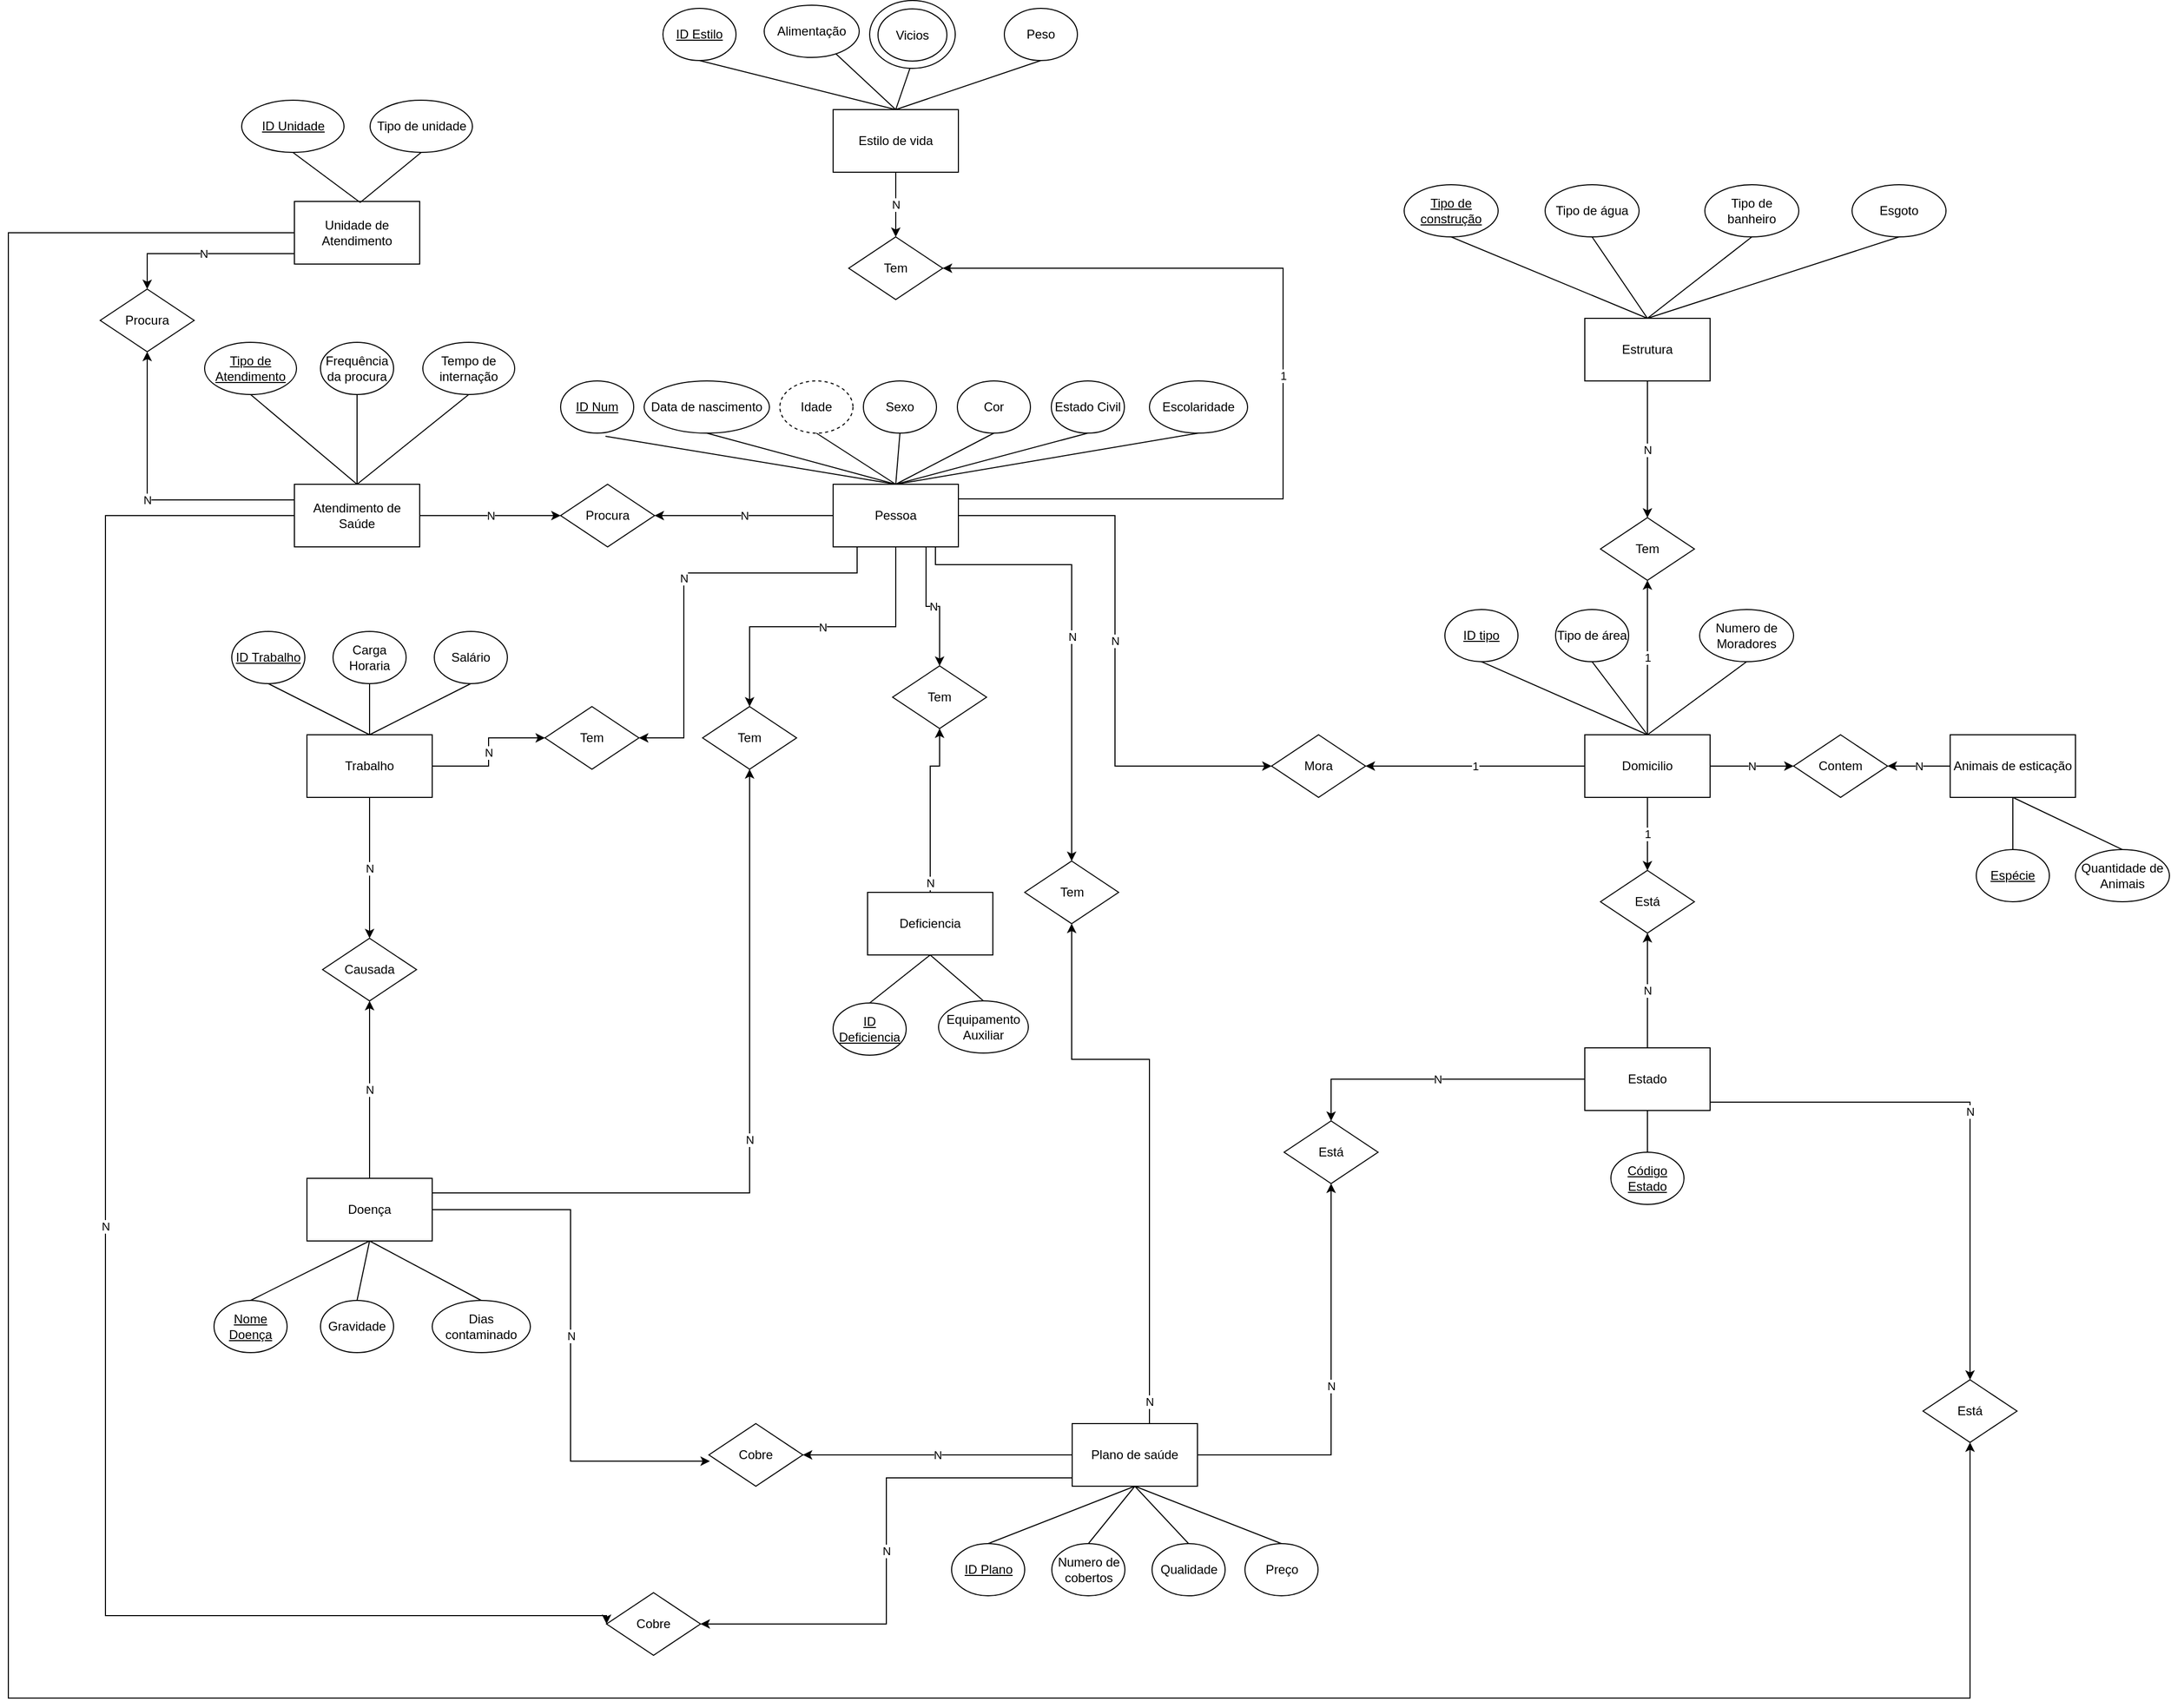 <mxfile version="15.2.9" type="github">
  <diagram id="z8tA9fzvjswGwNnZUVDG" name="Page-1">
    <mxGraphModel dx="1954" dy="1430" grid="0" gridSize="10" guides="1" tooltips="1" connect="1" arrows="1" fold="1" page="0" pageScale="1" pageWidth="850" pageHeight="1100" math="0" shadow="0">
      <root>
        <mxCell id="0" />
        <mxCell id="1" parent="0" />
        <mxCell id="PHDZe1s5qyJXQ7fVR7Sn-13" value="N" style="edgeStyle=orthogonalEdgeStyle;rounded=0;orthogonalLoop=1;jettySize=auto;html=1;entryX=0;entryY=0.5;entryDx=0;entryDy=0;" parent="1" source="PHDZe1s5qyJXQ7fVR7Sn-1" target="PHDZe1s5qyJXQ7fVR7Sn-12" edge="1">
          <mxGeometry relative="1" as="geometry" />
        </mxCell>
        <mxCell id="PHDZe1s5qyJXQ7fVR7Sn-34" value="N" style="edgeStyle=orthogonalEdgeStyle;rounded=0;orthogonalLoop=1;jettySize=auto;html=1;exitX=0.5;exitY=1;exitDx=0;exitDy=0;" parent="1" source="PHDZe1s5qyJXQ7fVR7Sn-1" target="PHDZe1s5qyJXQ7fVR7Sn-33" edge="1">
          <mxGeometry relative="1" as="geometry" />
        </mxCell>
        <mxCell id="jMFC31TbGM9YnoEHQVQy-81" value="N" style="edgeStyle=orthogonalEdgeStyle;rounded=0;orthogonalLoop=1;jettySize=auto;html=1;entryX=1;entryY=0.5;entryDx=0;entryDy=0;" parent="1" source="PHDZe1s5qyJXQ7fVR7Sn-1" target="jMFC31TbGM9YnoEHQVQy-80" edge="1">
          <mxGeometry relative="1" as="geometry" />
        </mxCell>
        <mxCell id="jMFC31TbGM9YnoEHQVQy-103" value="N" style="edgeStyle=orthogonalEdgeStyle;rounded=0;orthogonalLoop=1;jettySize=auto;html=1;entryX=1;entryY=0.5;entryDx=0;entryDy=0;" parent="1" source="PHDZe1s5qyJXQ7fVR7Sn-1" target="jMFC31TbGM9YnoEHQVQy-97" edge="1">
          <mxGeometry relative="1" as="geometry">
            <Array as="points">
              <mxPoint x="413" y="45" />
              <mxPoint x="247" y="45" />
              <mxPoint x="247" y="203" />
            </Array>
          </mxGeometry>
        </mxCell>
        <mxCell id="jMFC31TbGM9YnoEHQVQy-104" value="N" style="edgeStyle=orthogonalEdgeStyle;rounded=0;orthogonalLoop=1;jettySize=auto;html=1;entryX=0.5;entryY=0;entryDx=0;entryDy=0;" parent="1" source="PHDZe1s5qyJXQ7fVR7Sn-1" target="jMFC31TbGM9YnoEHQVQy-100" edge="1">
          <mxGeometry relative="1" as="geometry">
            <Array as="points">
              <mxPoint x="479" y="77" />
              <mxPoint x="492" y="77" />
            </Array>
          </mxGeometry>
        </mxCell>
        <mxCell id="jMFC31TbGM9YnoEHQVQy-106" value="N" style="edgeStyle=orthogonalEdgeStyle;rounded=0;orthogonalLoop=1;jettySize=auto;html=1;entryX=0.5;entryY=0;entryDx=0;entryDy=0;" parent="1" source="PHDZe1s5qyJXQ7fVR7Sn-1" target="jMFC31TbGM9YnoEHQVQy-105" edge="1">
          <mxGeometry relative="1" as="geometry">
            <mxPoint x="615" y="323" as="targetPoint" />
            <Array as="points">
              <mxPoint x="488" y="37" />
              <mxPoint x="619" y="37" />
            </Array>
          </mxGeometry>
        </mxCell>
        <mxCell id="jMFC31TbGM9YnoEHQVQy-107" value="1" style="edgeStyle=orthogonalEdgeStyle;rounded=0;orthogonalLoop=1;jettySize=auto;html=1;entryX=1;entryY=0.5;entryDx=0;entryDy=0;" parent="1" source="PHDZe1s5qyJXQ7fVR7Sn-1" target="jMFC31TbGM9YnoEHQVQy-96" edge="1">
          <mxGeometry relative="1" as="geometry">
            <Array as="points">
              <mxPoint x="821" y="-26" />
              <mxPoint x="821" y="-247" />
            </Array>
          </mxGeometry>
        </mxCell>
        <mxCell id="PHDZe1s5qyJXQ7fVR7Sn-1" value="Pessoa" style="rounded=0;whiteSpace=wrap;html=1;" parent="1" vertex="1">
          <mxGeometry x="390" y="-40" width="120" height="60" as="geometry" />
        </mxCell>
        <mxCell id="PHDZe1s5qyJXQ7fVR7Sn-2" value="&lt;u&gt;ID Num&lt;/u&gt;" style="ellipse;whiteSpace=wrap;html=1;" parent="1" vertex="1">
          <mxGeometry x="129" y="-139" width="70" height="50" as="geometry" />
        </mxCell>
        <mxCell id="PHDZe1s5qyJXQ7fVR7Sn-4" value="Data de nascimento" style="ellipse;whiteSpace=wrap;html=1;" parent="1" vertex="1">
          <mxGeometry x="209" y="-139" width="120" height="50" as="geometry" />
        </mxCell>
        <mxCell id="PHDZe1s5qyJXQ7fVR7Sn-5" value="Idade" style="ellipse;whiteSpace=wrap;html=1;dashed=1;" parent="1" vertex="1">
          <mxGeometry x="339" y="-139" width="70" height="50" as="geometry" />
        </mxCell>
        <mxCell id="PHDZe1s5qyJXQ7fVR7Sn-6" value="Sexo" style="ellipse;whiteSpace=wrap;html=1;" parent="1" vertex="1">
          <mxGeometry x="419" y="-139" width="70" height="50" as="geometry" />
        </mxCell>
        <mxCell id="PHDZe1s5qyJXQ7fVR7Sn-7" value="" style="endArrow=none;html=1;exitX=0.614;exitY=1.06;exitDx=0;exitDy=0;exitPerimeter=0;entryX=0.5;entryY=0;entryDx=0;entryDy=0;" parent="1" source="PHDZe1s5qyJXQ7fVR7Sn-2" target="PHDZe1s5qyJXQ7fVR7Sn-1" edge="1">
          <mxGeometry width="50" height="50" relative="1" as="geometry">
            <mxPoint x="420" y="250" as="sourcePoint" />
            <mxPoint x="470" y="200" as="targetPoint" />
          </mxGeometry>
        </mxCell>
        <mxCell id="PHDZe1s5qyJXQ7fVR7Sn-8" value="" style="endArrow=none;html=1;entryX=0.5;entryY=0;entryDx=0;entryDy=0;exitX=0.5;exitY=1;exitDx=0;exitDy=0;" parent="1" source="PHDZe1s5qyJXQ7fVR7Sn-4" target="PHDZe1s5qyJXQ7fVR7Sn-1" edge="1">
          <mxGeometry width="50" height="50" relative="1" as="geometry">
            <mxPoint x="420" y="250" as="sourcePoint" />
            <mxPoint x="470" y="200" as="targetPoint" />
          </mxGeometry>
        </mxCell>
        <mxCell id="PHDZe1s5qyJXQ7fVR7Sn-9" value="" style="endArrow=none;html=1;entryX=0.5;entryY=0;entryDx=0;entryDy=0;exitX=0.5;exitY=1;exitDx=0;exitDy=0;" parent="1" source="PHDZe1s5qyJXQ7fVR7Sn-5" target="PHDZe1s5qyJXQ7fVR7Sn-1" edge="1">
          <mxGeometry width="50" height="50" relative="1" as="geometry">
            <mxPoint x="420" y="250" as="sourcePoint" />
            <mxPoint x="470" y="200" as="targetPoint" />
          </mxGeometry>
        </mxCell>
        <mxCell id="PHDZe1s5qyJXQ7fVR7Sn-10" value="" style="endArrow=none;html=1;entryX=0.5;entryY=0;entryDx=0;entryDy=0;exitX=0.5;exitY=1;exitDx=0;exitDy=0;" parent="1" source="PHDZe1s5qyJXQ7fVR7Sn-6" target="PHDZe1s5qyJXQ7fVR7Sn-1" edge="1">
          <mxGeometry width="50" height="50" relative="1" as="geometry">
            <mxPoint x="160" y="250" as="sourcePoint" />
            <mxPoint x="210" y="200" as="targetPoint" />
          </mxGeometry>
        </mxCell>
        <mxCell id="PHDZe1s5qyJXQ7fVR7Sn-14" value="1" style="edgeStyle=orthogonalEdgeStyle;rounded=0;orthogonalLoop=1;jettySize=auto;html=1;exitX=0;exitY=0.5;exitDx=0;exitDy=0;" parent="1" source="PHDZe1s5qyJXQ7fVR7Sn-11" target="PHDZe1s5qyJXQ7fVR7Sn-12" edge="1">
          <mxGeometry relative="1" as="geometry" />
        </mxCell>
        <mxCell id="PHDZe1s5qyJXQ7fVR7Sn-29" value="1" style="edgeStyle=orthogonalEdgeStyle;rounded=0;orthogonalLoop=1;jettySize=auto;html=1;entryX=0.5;entryY=0;entryDx=0;entryDy=0;" parent="1" source="PHDZe1s5qyJXQ7fVR7Sn-11" target="PHDZe1s5qyJXQ7fVR7Sn-28" edge="1">
          <mxGeometry relative="1" as="geometry" />
        </mxCell>
        <mxCell id="jMFC31TbGM9YnoEHQVQy-16" value="N" style="edgeStyle=orthogonalEdgeStyle;rounded=0;orthogonalLoop=1;jettySize=auto;html=1;entryX=0;entryY=0.5;entryDx=0;entryDy=0;" parent="1" source="PHDZe1s5qyJXQ7fVR7Sn-11" target="jMFC31TbGM9YnoEHQVQy-15" edge="1">
          <mxGeometry relative="1" as="geometry" />
        </mxCell>
        <mxCell id="jMFC31TbGM9YnoEHQVQy-31" value="1" style="edgeStyle=orthogonalEdgeStyle;rounded=0;orthogonalLoop=1;jettySize=auto;html=1;entryX=0.5;entryY=1;entryDx=0;entryDy=0;" parent="1" source="PHDZe1s5qyJXQ7fVR7Sn-11" target="jMFC31TbGM9YnoEHQVQy-30" edge="1">
          <mxGeometry relative="1" as="geometry" />
        </mxCell>
        <mxCell id="PHDZe1s5qyJXQ7fVR7Sn-11" value="Domicilio" style="rounded=0;whiteSpace=wrap;html=1;" parent="1" vertex="1">
          <mxGeometry x="1110" y="200" width="120" height="60" as="geometry" />
        </mxCell>
        <mxCell id="PHDZe1s5qyJXQ7fVR7Sn-12" value="Mora" style="rhombus;whiteSpace=wrap;html=1;" parent="1" vertex="1">
          <mxGeometry x="810" y="200" width="90" height="60" as="geometry" />
        </mxCell>
        <mxCell id="PHDZe1s5qyJXQ7fVR7Sn-15" value="&lt;u&gt;ID tipo&lt;/u&gt;" style="ellipse;whiteSpace=wrap;html=1;" parent="1" vertex="1">
          <mxGeometry x="976" y="80" width="70" height="50" as="geometry" />
        </mxCell>
        <mxCell id="PHDZe1s5qyJXQ7fVR7Sn-18" value="" style="endArrow=none;html=1;entryX=0.5;entryY=0;entryDx=0;entryDy=0;exitX=0.5;exitY=1;exitDx=0;exitDy=0;" parent="1" source="PHDZe1s5qyJXQ7fVR7Sn-15" target="PHDZe1s5qyJXQ7fVR7Sn-11" edge="1">
          <mxGeometry width="50" height="50" relative="1" as="geometry">
            <mxPoint x="660" y="360" as="sourcePoint" />
            <mxPoint x="710" y="310" as="targetPoint" />
          </mxGeometry>
        </mxCell>
        <mxCell id="PHDZe1s5qyJXQ7fVR7Sn-19" value="Tipo de área" style="ellipse;whiteSpace=wrap;html=1;" parent="1" vertex="1">
          <mxGeometry x="1082" y="80" width="70" height="50" as="geometry" />
        </mxCell>
        <mxCell id="PHDZe1s5qyJXQ7fVR7Sn-20" value="Numero de Moradores" style="ellipse;whiteSpace=wrap;html=1;" parent="1" vertex="1">
          <mxGeometry x="1220" y="80" width="90" height="50" as="geometry" />
        </mxCell>
        <mxCell id="PHDZe1s5qyJXQ7fVR7Sn-30" value="N" style="edgeStyle=orthogonalEdgeStyle;rounded=0;orthogonalLoop=1;jettySize=auto;html=1;entryX=0.5;entryY=1;entryDx=0;entryDy=0;" parent="1" source="PHDZe1s5qyJXQ7fVR7Sn-22" target="PHDZe1s5qyJXQ7fVR7Sn-28" edge="1">
          <mxGeometry relative="1" as="geometry" />
        </mxCell>
        <mxCell id="jMFC31TbGM9YnoEHQVQy-120" value="N" style="edgeStyle=orthogonalEdgeStyle;rounded=0;orthogonalLoop=1;jettySize=auto;html=1;entryX=0.5;entryY=0;entryDx=0;entryDy=0;" parent="1" source="PHDZe1s5qyJXQ7fVR7Sn-22" target="jMFC31TbGM9YnoEHQVQy-119" edge="1">
          <mxGeometry relative="1" as="geometry">
            <Array as="points">
              <mxPoint x="1479" y="552" />
            </Array>
          </mxGeometry>
        </mxCell>
        <mxCell id="jMFC31TbGM9YnoEHQVQy-123" value="N" style="edgeStyle=orthogonalEdgeStyle;rounded=0;orthogonalLoop=1;jettySize=auto;html=1;" parent="1" source="PHDZe1s5qyJXQ7fVR7Sn-22" target="jMFC31TbGM9YnoEHQVQy-122" edge="1">
          <mxGeometry relative="1" as="geometry" />
        </mxCell>
        <mxCell id="PHDZe1s5qyJXQ7fVR7Sn-22" value="Estado" style="rounded=0;whiteSpace=wrap;html=1;" parent="1" vertex="1">
          <mxGeometry x="1110" y="500" width="120" height="60" as="geometry" />
        </mxCell>
        <mxCell id="PHDZe1s5qyJXQ7fVR7Sn-25" value="&lt;u&gt;Código Estado&lt;/u&gt;" style="ellipse;whiteSpace=wrap;html=1;" parent="1" vertex="1">
          <mxGeometry x="1135" y="600" width="70" height="50" as="geometry" />
        </mxCell>
        <mxCell id="PHDZe1s5qyJXQ7fVR7Sn-26" value="" style="endArrow=none;html=1;entryX=0.5;entryY=0;entryDx=0;entryDy=0;exitX=0.5;exitY=1;exitDx=0;exitDy=0;" parent="1" source="PHDZe1s5qyJXQ7fVR7Sn-19" target="PHDZe1s5qyJXQ7fVR7Sn-11" edge="1">
          <mxGeometry width="50" height="50" relative="1" as="geometry">
            <mxPoint x="660" y="360" as="sourcePoint" />
            <mxPoint x="710" y="310" as="targetPoint" />
          </mxGeometry>
        </mxCell>
        <mxCell id="PHDZe1s5qyJXQ7fVR7Sn-27" value="" style="endArrow=none;html=1;entryX=0.5;entryY=0;entryDx=0;entryDy=0;exitX=0.5;exitY=1;exitDx=0;exitDy=0;" parent="1" source="PHDZe1s5qyJXQ7fVR7Sn-20" target="PHDZe1s5qyJXQ7fVR7Sn-11" edge="1">
          <mxGeometry width="50" height="50" relative="1" as="geometry">
            <mxPoint x="660" y="360" as="sourcePoint" />
            <mxPoint x="710" y="310" as="targetPoint" />
          </mxGeometry>
        </mxCell>
        <mxCell id="PHDZe1s5qyJXQ7fVR7Sn-28" value="Está" style="rhombus;whiteSpace=wrap;html=1;" parent="1" vertex="1">
          <mxGeometry x="1125" y="330" width="90" height="60" as="geometry" />
        </mxCell>
        <mxCell id="PHDZe1s5qyJXQ7fVR7Sn-31" value="" style="endArrow=none;html=1;entryX=0.5;entryY=1;entryDx=0;entryDy=0;entryPerimeter=0;exitX=0.5;exitY=0;exitDx=0;exitDy=0;" parent="1" source="PHDZe1s5qyJXQ7fVR7Sn-25" target="PHDZe1s5qyJXQ7fVR7Sn-22" edge="1">
          <mxGeometry width="50" height="50" relative="1" as="geometry">
            <mxPoint x="660" y="340" as="sourcePoint" />
            <mxPoint x="710" y="290" as="targetPoint" />
          </mxGeometry>
        </mxCell>
        <mxCell id="PHDZe1s5qyJXQ7fVR7Sn-35" value="N" style="edgeStyle=orthogonalEdgeStyle;rounded=0;orthogonalLoop=1;jettySize=auto;html=1;" parent="1" source="PHDZe1s5qyJXQ7fVR7Sn-32" target="PHDZe1s5qyJXQ7fVR7Sn-33" edge="1">
          <mxGeometry relative="1" as="geometry">
            <Array as="points">
              <mxPoint x="310" y="639" />
            </Array>
          </mxGeometry>
        </mxCell>
        <mxCell id="jMFC31TbGM9YnoEHQVQy-44" value="N" style="edgeStyle=orthogonalEdgeStyle;rounded=0;orthogonalLoop=1;jettySize=auto;html=1;entryX=0.5;entryY=1;entryDx=0;entryDy=0;" parent="1" source="PHDZe1s5qyJXQ7fVR7Sn-32" target="jMFC31TbGM9YnoEHQVQy-43" edge="1">
          <mxGeometry relative="1" as="geometry">
            <mxPoint x="-54" y="504" as="targetPoint" />
          </mxGeometry>
        </mxCell>
        <mxCell id="jMFC31TbGM9YnoEHQVQy-124" value="N" style="edgeStyle=orthogonalEdgeStyle;rounded=0;orthogonalLoop=1;jettySize=auto;html=1;entryX=0.011;entryY=0.6;entryDx=0;entryDy=0;entryPerimeter=0;" parent="1" source="PHDZe1s5qyJXQ7fVR7Sn-32" target="jMFC31TbGM9YnoEHQVQy-62" edge="1">
          <mxGeometry relative="1" as="geometry" />
        </mxCell>
        <mxCell id="PHDZe1s5qyJXQ7fVR7Sn-32" value="Doença" style="rounded=0;whiteSpace=wrap;html=1;" parent="1" vertex="1">
          <mxGeometry x="-114" y="625" width="120" height="60" as="geometry" />
        </mxCell>
        <mxCell id="PHDZe1s5qyJXQ7fVR7Sn-33" value="Tem" style="rhombus;whiteSpace=wrap;html=1;" parent="1" vertex="1">
          <mxGeometry x="265" y="173" width="90" height="60" as="geometry" />
        </mxCell>
        <mxCell id="PHDZe1s5qyJXQ7fVR7Sn-36" value="&lt;u&gt;Nome Doença&lt;/u&gt;" style="ellipse;whiteSpace=wrap;html=1;" parent="1" vertex="1">
          <mxGeometry x="-203" y="742" width="70" height="50" as="geometry" />
        </mxCell>
        <mxCell id="PHDZe1s5qyJXQ7fVR7Sn-37" value="" style="endArrow=none;html=1;entryX=0.5;entryY=1;entryDx=0;entryDy=0;exitX=0.5;exitY=0;exitDx=0;exitDy=0;" parent="1" source="PHDZe1s5qyJXQ7fVR7Sn-36" target="PHDZe1s5qyJXQ7fVR7Sn-32" edge="1">
          <mxGeometry width="50" height="50" relative="1" as="geometry">
            <mxPoint x="520" y="590" as="sourcePoint" />
            <mxPoint x="570" y="540" as="targetPoint" />
          </mxGeometry>
        </mxCell>
        <mxCell id="PHDZe1s5qyJXQ7fVR7Sn-38" value="Gravidade" style="ellipse;whiteSpace=wrap;html=1;" parent="1" vertex="1">
          <mxGeometry x="-101" y="742" width="70" height="50" as="geometry" />
        </mxCell>
        <mxCell id="PHDZe1s5qyJXQ7fVR7Sn-39" value="" style="endArrow=none;html=1;entryX=0.5;entryY=1;entryDx=0;entryDy=0;exitX=0.5;exitY=0;exitDx=0;exitDy=0;" parent="1" source="PHDZe1s5qyJXQ7fVR7Sn-38" target="PHDZe1s5qyJXQ7fVR7Sn-32" edge="1">
          <mxGeometry width="50" height="50" relative="1" as="geometry">
            <mxPoint x="520" y="590" as="sourcePoint" />
            <mxPoint x="570" y="540" as="targetPoint" />
          </mxGeometry>
        </mxCell>
        <mxCell id="jMFC31TbGM9YnoEHQVQy-2" value="Tipo de água" style="ellipse;whiteSpace=wrap;html=1;" parent="1" vertex="1">
          <mxGeometry x="1072" y="-327" width="90" height="50" as="geometry" />
        </mxCell>
        <mxCell id="jMFC31TbGM9YnoEHQVQy-3" value="&lt;u&gt;Tipo de construção&lt;/u&gt;" style="ellipse;whiteSpace=wrap;html=1;" parent="1" vertex="1">
          <mxGeometry x="937" y="-327" width="90" height="50" as="geometry" />
        </mxCell>
        <mxCell id="jMFC31TbGM9YnoEHQVQy-4" value="" style="endArrow=none;html=1;entryX=0.5;entryY=0;entryDx=0;entryDy=0;exitX=0.5;exitY=1;exitDx=0;exitDy=0;" parent="1" source="jMFC31TbGM9YnoEHQVQy-2" target="jMFC31TbGM9YnoEHQVQy-28" edge="1">
          <mxGeometry width="50" height="50" relative="1" as="geometry">
            <mxPoint x="660" y="360" as="sourcePoint" />
            <mxPoint x="710" y="310" as="targetPoint" />
          </mxGeometry>
        </mxCell>
        <mxCell id="jMFC31TbGM9YnoEHQVQy-5" value="" style="endArrow=none;html=1;entryX=0.5;entryY=0;entryDx=0;entryDy=0;exitX=0.5;exitY=1;exitDx=0;exitDy=0;" parent="1" source="jMFC31TbGM9YnoEHQVQy-3" target="jMFC31TbGM9YnoEHQVQy-28" edge="1">
          <mxGeometry width="50" height="50" relative="1" as="geometry">
            <mxPoint x="660" y="360" as="sourcePoint" />
            <mxPoint x="710" y="310" as="targetPoint" />
          </mxGeometry>
        </mxCell>
        <mxCell id="jMFC31TbGM9YnoEHQVQy-6" value="Tipo de banheiro" style="ellipse;whiteSpace=wrap;html=1;" parent="1" vertex="1">
          <mxGeometry x="1225" y="-327" width="90" height="50" as="geometry" />
        </mxCell>
        <mxCell id="jMFC31TbGM9YnoEHQVQy-7" value="Esgoto" style="ellipse;whiteSpace=wrap;html=1;" parent="1" vertex="1">
          <mxGeometry x="1366" y="-327" width="90" height="50" as="geometry" />
        </mxCell>
        <mxCell id="jMFC31TbGM9YnoEHQVQy-8" value="" style="endArrow=none;html=1;entryX=0.5;entryY=0;entryDx=0;entryDy=0;exitX=0.5;exitY=1;exitDx=0;exitDy=0;" parent="1" source="jMFC31TbGM9YnoEHQVQy-6" target="jMFC31TbGM9YnoEHQVQy-28" edge="1">
          <mxGeometry width="50" height="50" relative="1" as="geometry">
            <mxPoint x="660" y="360" as="sourcePoint" />
            <mxPoint x="710" y="310" as="targetPoint" />
          </mxGeometry>
        </mxCell>
        <mxCell id="jMFC31TbGM9YnoEHQVQy-9" value="" style="endArrow=none;html=1;entryX=0.5;entryY=0;entryDx=0;entryDy=0;exitX=0.5;exitY=1;exitDx=0;exitDy=0;" parent="1" source="jMFC31TbGM9YnoEHQVQy-7" target="jMFC31TbGM9YnoEHQVQy-28" edge="1">
          <mxGeometry width="50" height="50" relative="1" as="geometry">
            <mxPoint x="660" y="360" as="sourcePoint" />
            <mxPoint x="710" y="310" as="targetPoint" />
          </mxGeometry>
        </mxCell>
        <mxCell id="jMFC31TbGM9YnoEHQVQy-11" value="Quantidade de Animais" style="ellipse;whiteSpace=wrap;html=1;" parent="1" vertex="1">
          <mxGeometry x="1580" y="310" width="90" height="50" as="geometry" />
        </mxCell>
        <mxCell id="jMFC31TbGM9YnoEHQVQy-12" value="" style="endArrow=none;html=1;exitX=0.5;exitY=0;exitDx=0;exitDy=0;entryX=0.5;entryY=1;entryDx=0;entryDy=0;" parent="1" source="jMFC31TbGM9YnoEHQVQy-11" target="jMFC31TbGM9YnoEHQVQy-14" edge="1">
          <mxGeometry width="50" height="50" relative="1" as="geometry">
            <mxPoint x="1643" y="324" as="sourcePoint" />
            <mxPoint x="1501" y="279" as="targetPoint" />
          </mxGeometry>
        </mxCell>
        <mxCell id="jMFC31TbGM9YnoEHQVQy-19" value="N" style="edgeStyle=orthogonalEdgeStyle;rounded=0;orthogonalLoop=1;jettySize=auto;html=1;entryX=1;entryY=0.5;entryDx=0;entryDy=0;" parent="1" source="jMFC31TbGM9YnoEHQVQy-14" target="jMFC31TbGM9YnoEHQVQy-15" edge="1">
          <mxGeometry relative="1" as="geometry" />
        </mxCell>
        <mxCell id="jMFC31TbGM9YnoEHQVQy-14" value="Animais de esticação" style="rounded=0;whiteSpace=wrap;html=1;" parent="1" vertex="1">
          <mxGeometry x="1460" y="200" width="120" height="60" as="geometry" />
        </mxCell>
        <mxCell id="jMFC31TbGM9YnoEHQVQy-15" value="Contem" style="rhombus;whiteSpace=wrap;html=1;" parent="1" vertex="1">
          <mxGeometry x="1310" y="200" width="90" height="60" as="geometry" />
        </mxCell>
        <mxCell id="jMFC31TbGM9YnoEHQVQy-20" value="&lt;u&gt;Espécie&lt;/u&gt;" style="ellipse;whiteSpace=wrap;html=1;" parent="1" vertex="1">
          <mxGeometry x="1485" y="310" width="70" height="50" as="geometry" />
        </mxCell>
        <mxCell id="jMFC31TbGM9YnoEHQVQy-21" value="" style="endArrow=none;html=1;entryX=0.5;entryY=1;entryDx=0;entryDy=0;exitX=0.5;exitY=0;exitDx=0;exitDy=0;" parent="1" source="jMFC31TbGM9YnoEHQVQy-20" target="jMFC31TbGM9YnoEHQVQy-14" edge="1">
          <mxGeometry width="50" height="50" relative="1" as="geometry">
            <mxPoint x="1210" y="440" as="sourcePoint" />
            <mxPoint x="1260" y="390" as="targetPoint" />
          </mxGeometry>
        </mxCell>
        <mxCell id="jMFC31TbGM9YnoEHQVQy-23" value="Cor" style="ellipse;whiteSpace=wrap;html=1;" parent="1" vertex="1">
          <mxGeometry x="509" y="-139" width="70" height="50" as="geometry" />
        </mxCell>
        <mxCell id="jMFC31TbGM9YnoEHQVQy-24" value="" style="endArrow=none;html=1;exitX=0.5;exitY=1;exitDx=0;exitDy=0;entryX=0.5;entryY=0;entryDx=0;entryDy=0;" parent="1" source="jMFC31TbGM9YnoEHQVQy-23" target="PHDZe1s5qyJXQ7fVR7Sn-1" edge="1">
          <mxGeometry width="50" height="50" relative="1" as="geometry">
            <mxPoint x="510" y="240" as="sourcePoint" />
            <mxPoint x="560" y="190" as="targetPoint" />
          </mxGeometry>
        </mxCell>
        <mxCell id="jMFC31TbGM9YnoEHQVQy-25" value="Estado Civil" style="ellipse;whiteSpace=wrap;html=1;" parent="1" vertex="1">
          <mxGeometry x="599" y="-139" width="70" height="50" as="geometry" />
        </mxCell>
        <mxCell id="jMFC31TbGM9YnoEHQVQy-26" value="" style="endArrow=none;html=1;exitX=0.5;exitY=1;exitDx=0;exitDy=0;entryX=0.5;entryY=0;entryDx=0;entryDy=0;" parent="1" source="jMFC31TbGM9YnoEHQVQy-25" target="PHDZe1s5qyJXQ7fVR7Sn-1" edge="1">
          <mxGeometry width="50" height="50" relative="1" as="geometry">
            <mxPoint x="510" y="240" as="sourcePoint" />
            <mxPoint x="560" y="190" as="targetPoint" />
          </mxGeometry>
        </mxCell>
        <mxCell id="jMFC31TbGM9YnoEHQVQy-32" value="N" style="edgeStyle=orthogonalEdgeStyle;rounded=0;orthogonalLoop=1;jettySize=auto;html=1;entryX=0.5;entryY=0;entryDx=0;entryDy=0;" parent="1" source="jMFC31TbGM9YnoEHQVQy-28" target="jMFC31TbGM9YnoEHQVQy-30" edge="1">
          <mxGeometry relative="1" as="geometry" />
        </mxCell>
        <mxCell id="jMFC31TbGM9YnoEHQVQy-28" value="Estrutura" style="rounded=0;whiteSpace=wrap;html=1;" parent="1" vertex="1">
          <mxGeometry x="1110" y="-199" width="120" height="60" as="geometry" />
        </mxCell>
        <mxCell id="jMFC31TbGM9YnoEHQVQy-30" value="Tem" style="rhombus;whiteSpace=wrap;html=1;" parent="1" vertex="1">
          <mxGeometry x="1125" y="-8" width="90" height="60" as="geometry" />
        </mxCell>
        <mxCell id="jMFC31TbGM9YnoEHQVQy-33" value="Escolaridade" style="ellipse;whiteSpace=wrap;html=1;" parent="1" vertex="1">
          <mxGeometry x="693" y="-139" width="94" height="50" as="geometry" />
        </mxCell>
        <mxCell id="jMFC31TbGM9YnoEHQVQy-34" value="" style="endArrow=none;html=1;exitX=0.5;exitY=1;exitDx=0;exitDy=0;entryX=0.5;entryY=0;entryDx=0;entryDy=0;" parent="1" source="jMFC31TbGM9YnoEHQVQy-33" target="PHDZe1s5qyJXQ7fVR7Sn-1" edge="1">
          <mxGeometry width="50" height="50" relative="1" as="geometry">
            <mxPoint x="510" y="240" as="sourcePoint" />
            <mxPoint x="560" y="190" as="targetPoint" />
          </mxGeometry>
        </mxCell>
        <mxCell id="jMFC31TbGM9YnoEHQVQy-46" value="N" style="edgeStyle=orthogonalEdgeStyle;rounded=0;orthogonalLoop=1;jettySize=auto;html=1;" parent="1" source="jMFC31TbGM9YnoEHQVQy-35" target="jMFC31TbGM9YnoEHQVQy-43" edge="1">
          <mxGeometry relative="1" as="geometry" />
        </mxCell>
        <mxCell id="jMFC31TbGM9YnoEHQVQy-101" value="N" style="edgeStyle=orthogonalEdgeStyle;rounded=0;orthogonalLoop=1;jettySize=auto;html=1;" parent="1" source="jMFC31TbGM9YnoEHQVQy-35" target="jMFC31TbGM9YnoEHQVQy-97" edge="1">
          <mxGeometry relative="1" as="geometry" />
        </mxCell>
        <mxCell id="jMFC31TbGM9YnoEHQVQy-35" value="Trabalho" style="rounded=0;whiteSpace=wrap;html=1;" parent="1" vertex="1">
          <mxGeometry x="-114" y="200" width="120" height="60" as="geometry" />
        </mxCell>
        <mxCell id="jMFC31TbGM9YnoEHQVQy-43" value="Causada" style="rhombus;whiteSpace=wrap;html=1;" parent="1" vertex="1">
          <mxGeometry x="-99" y="395" width="90" height="60" as="geometry" />
        </mxCell>
        <mxCell id="jMFC31TbGM9YnoEHQVQy-47" value="&lt;u&gt;ID Trabalho&lt;/u&gt;" style="ellipse;whiteSpace=wrap;html=1;" parent="1" vertex="1">
          <mxGeometry x="-186" y="101" width="70" height="50" as="geometry" />
        </mxCell>
        <mxCell id="jMFC31TbGM9YnoEHQVQy-48" value="Carga Horaria" style="ellipse;whiteSpace=wrap;html=1;" parent="1" vertex="1">
          <mxGeometry x="-89" y="101" width="70" height="50" as="geometry" />
        </mxCell>
        <mxCell id="jMFC31TbGM9YnoEHQVQy-49" value="" style="endArrow=none;html=1;entryX=0.5;entryY=0;entryDx=0;entryDy=0;exitX=0.5;exitY=1;exitDx=0;exitDy=0;" parent="1" source="jMFC31TbGM9YnoEHQVQy-47" target="jMFC31TbGM9YnoEHQVQy-35" edge="1">
          <mxGeometry width="50" height="50" relative="1" as="geometry">
            <mxPoint x="206" y="322" as="sourcePoint" />
            <mxPoint x="256" y="272" as="targetPoint" />
          </mxGeometry>
        </mxCell>
        <mxCell id="jMFC31TbGM9YnoEHQVQy-50" value="" style="endArrow=none;html=1;entryX=0.5;entryY=0;entryDx=0;entryDy=0;exitX=0.5;exitY=1;exitDx=0;exitDy=0;" parent="1" source="jMFC31TbGM9YnoEHQVQy-48" target="jMFC31TbGM9YnoEHQVQy-35" edge="1">
          <mxGeometry width="50" height="50" relative="1" as="geometry">
            <mxPoint x="206" y="322" as="sourcePoint" />
            <mxPoint x="256" y="272" as="targetPoint" />
          </mxGeometry>
        </mxCell>
        <mxCell id="jMFC31TbGM9YnoEHQVQy-51" value="Salário" style="ellipse;whiteSpace=wrap;html=1;" parent="1" vertex="1">
          <mxGeometry x="8" y="101" width="70" height="50" as="geometry" />
        </mxCell>
        <mxCell id="jMFC31TbGM9YnoEHQVQy-52" value="" style="endArrow=none;html=1;entryX=0.5;entryY=0;entryDx=0;entryDy=0;exitX=0.5;exitY=1;exitDx=0;exitDy=0;" parent="1" source="jMFC31TbGM9YnoEHQVQy-51" target="jMFC31TbGM9YnoEHQVQy-35" edge="1">
          <mxGeometry width="50" height="50" relative="1" as="geometry">
            <mxPoint x="206" y="322" as="sourcePoint" />
            <mxPoint x="256" y="272" as="targetPoint" />
          </mxGeometry>
        </mxCell>
        <mxCell id="jMFC31TbGM9YnoEHQVQy-56" value="N" style="edgeStyle=orthogonalEdgeStyle;rounded=0;orthogonalLoop=1;jettySize=auto;html=1;entryX=0.5;entryY=1;entryDx=0;entryDy=0;" parent="1" source="jMFC31TbGM9YnoEHQVQy-53" target="jMFC31TbGM9YnoEHQVQy-100" edge="1">
          <mxGeometry x="-0.883" relative="1" as="geometry">
            <Array as="points">
              <mxPoint x="483" y="230" />
              <mxPoint x="492" y="230" />
            </Array>
            <mxPoint as="offset" />
          </mxGeometry>
        </mxCell>
        <mxCell id="jMFC31TbGM9YnoEHQVQy-53" value="Deficiencia" style="rounded=0;whiteSpace=wrap;html=1;" parent="1" vertex="1">
          <mxGeometry x="423" y="351" width="120" height="60" as="geometry" />
        </mxCell>
        <mxCell id="jMFC31TbGM9YnoEHQVQy-54" value="&lt;u&gt;ID Deficiencia&lt;/u&gt;" style="ellipse;whiteSpace=wrap;html=1;" parent="1" vertex="1">
          <mxGeometry x="390" y="457" width="70" height="50" as="geometry" />
        </mxCell>
        <mxCell id="jMFC31TbGM9YnoEHQVQy-55" value="" style="endArrow=none;html=1;entryX=0.5;entryY=1;entryDx=0;entryDy=0;exitX=0.5;exitY=0;exitDx=0;exitDy=0;" parent="1" source="jMFC31TbGM9YnoEHQVQy-54" target="jMFC31TbGM9YnoEHQVQy-53" edge="1">
          <mxGeometry width="50" height="50" relative="1" as="geometry">
            <mxPoint x="595" y="371" as="sourcePoint" />
            <mxPoint x="645" y="321" as="targetPoint" />
          </mxGeometry>
        </mxCell>
        <mxCell id="jMFC31TbGM9YnoEHQVQy-58" value="N" style="edgeStyle=orthogonalEdgeStyle;rounded=0;orthogonalLoop=1;jettySize=auto;html=1;entryX=0.5;entryY=1;entryDx=0;entryDy=0;" parent="1" source="jMFC31TbGM9YnoEHQVQy-57" target="jMFC31TbGM9YnoEHQVQy-105" edge="1">
          <mxGeometry x="-0.924" relative="1" as="geometry">
            <Array as="points">
              <mxPoint x="693" y="511" />
              <mxPoint x="619" y="511" />
            </Array>
            <mxPoint as="offset" />
          </mxGeometry>
        </mxCell>
        <mxCell id="jMFC31TbGM9YnoEHQVQy-61" value="N" style="edgeStyle=orthogonalEdgeStyle;rounded=0;orthogonalLoop=1;jettySize=auto;html=1;entryX=0.5;entryY=1;entryDx=0;entryDy=0;" parent="1" source="jMFC31TbGM9YnoEHQVQy-57" target="jMFC31TbGM9YnoEHQVQy-122" edge="1">
          <mxGeometry relative="1" as="geometry" />
        </mxCell>
        <mxCell id="jMFC31TbGM9YnoEHQVQy-63" value="N" style="edgeStyle=orthogonalEdgeStyle;rounded=0;orthogonalLoop=1;jettySize=auto;html=1;entryX=1;entryY=0.5;entryDx=0;entryDy=0;" parent="1" source="jMFC31TbGM9YnoEHQVQy-57" target="jMFC31TbGM9YnoEHQVQy-62" edge="1">
          <mxGeometry relative="1" as="geometry" />
        </mxCell>
        <mxCell id="jMFC31TbGM9YnoEHQVQy-128" value="N" style="edgeStyle=orthogonalEdgeStyle;rounded=0;orthogonalLoop=1;jettySize=auto;html=1;entryX=1;entryY=0.5;entryDx=0;entryDy=0;" parent="1" source="jMFC31TbGM9YnoEHQVQy-57" target="jMFC31TbGM9YnoEHQVQy-125" edge="1">
          <mxGeometry relative="1" as="geometry">
            <Array as="points">
              <mxPoint x="441" y="912" />
              <mxPoint x="441" y="1052" />
            </Array>
          </mxGeometry>
        </mxCell>
        <mxCell id="jMFC31TbGM9YnoEHQVQy-57" value="Plano de saúde" style="rounded=0;whiteSpace=wrap;html=1;" parent="1" vertex="1">
          <mxGeometry x="619" y="860" width="120" height="60" as="geometry" />
        </mxCell>
        <mxCell id="jMFC31TbGM9YnoEHQVQy-59" value="&lt;u&gt;ID Plano&lt;/u&gt;" style="ellipse;whiteSpace=wrap;html=1;" parent="1" vertex="1">
          <mxGeometry x="503.5" y="975" width="70" height="50" as="geometry" />
        </mxCell>
        <mxCell id="jMFC31TbGM9YnoEHQVQy-60" value="" style="endArrow=none;html=1;exitX=0.5;exitY=1;exitDx=0;exitDy=0;entryX=0.5;entryY=0;entryDx=0;entryDy=0;" parent="1" source="jMFC31TbGM9YnoEHQVQy-57" target="jMFC31TbGM9YnoEHQVQy-59" edge="1">
          <mxGeometry width="50" height="50" relative="1" as="geometry">
            <mxPoint x="569" y="486" as="sourcePoint" />
            <mxPoint x="619" y="436" as="targetPoint" />
          </mxGeometry>
        </mxCell>
        <mxCell id="jMFC31TbGM9YnoEHQVQy-62" value="Cobre" style="rhombus;whiteSpace=wrap;html=1;" parent="1" vertex="1">
          <mxGeometry x="271" y="860" width="90" height="60" as="geometry" />
        </mxCell>
        <mxCell id="jMFC31TbGM9YnoEHQVQy-65" value="Numero de cobertos" style="ellipse;whiteSpace=wrap;html=1;" parent="1" vertex="1">
          <mxGeometry x="599.5" y="975" width="70" height="50" as="geometry" />
        </mxCell>
        <mxCell id="jMFC31TbGM9YnoEHQVQy-66" value="" style="endArrow=none;html=1;exitX=0.5;exitY=1;exitDx=0;exitDy=0;entryX=0.5;entryY=0;entryDx=0;entryDy=0;" parent="1" source="jMFC31TbGM9YnoEHQVQy-57" target="jMFC31TbGM9YnoEHQVQy-65" edge="1">
          <mxGeometry width="50" height="50" relative="1" as="geometry">
            <mxPoint x="569" y="486" as="sourcePoint" />
            <mxPoint x="619" y="436" as="targetPoint" />
          </mxGeometry>
        </mxCell>
        <mxCell id="jMFC31TbGM9YnoEHQVQy-67" value="Qualidade" style="ellipse;whiteSpace=wrap;html=1;" parent="1" vertex="1">
          <mxGeometry x="695.5" y="975" width="70" height="50" as="geometry" />
        </mxCell>
        <mxCell id="jMFC31TbGM9YnoEHQVQy-68" value="" style="endArrow=none;html=1;exitX=0.5;exitY=1;exitDx=0;exitDy=0;entryX=0.5;entryY=0;entryDx=0;entryDy=0;" parent="1" source="jMFC31TbGM9YnoEHQVQy-57" target="jMFC31TbGM9YnoEHQVQy-67" edge="1">
          <mxGeometry width="50" height="50" relative="1" as="geometry">
            <mxPoint x="569" y="486" as="sourcePoint" />
            <mxPoint x="619" y="436" as="targetPoint" />
          </mxGeometry>
        </mxCell>
        <mxCell id="jMFC31TbGM9YnoEHQVQy-69" value="Preço" style="ellipse;whiteSpace=wrap;html=1;" parent="1" vertex="1">
          <mxGeometry x="784.5" y="975" width="70" height="50" as="geometry" />
        </mxCell>
        <mxCell id="jMFC31TbGM9YnoEHQVQy-70" value="" style="endArrow=none;html=1;exitX=0.5;exitY=1;exitDx=0;exitDy=0;entryX=0.5;entryY=0;entryDx=0;entryDy=0;" parent="1" source="jMFC31TbGM9YnoEHQVQy-57" target="jMFC31TbGM9YnoEHQVQy-69" edge="1">
          <mxGeometry width="50" height="50" relative="1" as="geometry">
            <mxPoint x="569" y="486" as="sourcePoint" />
            <mxPoint x="619" y="436" as="targetPoint" />
          </mxGeometry>
        </mxCell>
        <mxCell id="jMFC31TbGM9YnoEHQVQy-71" value="Dias contaminado" style="ellipse;whiteSpace=wrap;html=1;" parent="1" vertex="1">
          <mxGeometry x="6" y="742" width="94" height="50" as="geometry" />
        </mxCell>
        <mxCell id="jMFC31TbGM9YnoEHQVQy-74" value="" style="endArrow=none;html=1;entryX=0.5;entryY=1;entryDx=0;entryDy=0;exitX=0.5;exitY=0;exitDx=0;exitDy=0;" parent="1" source="jMFC31TbGM9YnoEHQVQy-71" target="PHDZe1s5qyJXQ7fVR7Sn-32" edge="1">
          <mxGeometry width="50" height="50" relative="1" as="geometry">
            <mxPoint x="520" y="590" as="sourcePoint" />
            <mxPoint x="570" y="540" as="targetPoint" />
          </mxGeometry>
        </mxCell>
        <mxCell id="jMFC31TbGM9YnoEHQVQy-76" value="Equipamento Auxiliar" style="ellipse;whiteSpace=wrap;html=1;" parent="1" vertex="1">
          <mxGeometry x="491" y="455" width="86" height="50" as="geometry" />
        </mxCell>
        <mxCell id="jMFC31TbGM9YnoEHQVQy-77" value="" style="endArrow=none;html=1;entryX=0.5;entryY=1;entryDx=0;entryDy=0;exitX=0.5;exitY=0;exitDx=0;exitDy=0;" parent="1" source="jMFC31TbGM9YnoEHQVQy-76" target="jMFC31TbGM9YnoEHQVQy-53" edge="1">
          <mxGeometry width="50" height="50" relative="1" as="geometry">
            <mxPoint x="595" y="371" as="sourcePoint" />
            <mxPoint x="645" y="321" as="targetPoint" />
          </mxGeometry>
        </mxCell>
        <mxCell id="jMFC31TbGM9YnoEHQVQy-82" value="N" style="edgeStyle=orthogonalEdgeStyle;rounded=0;orthogonalLoop=1;jettySize=auto;html=1;" parent="1" source="jMFC31TbGM9YnoEHQVQy-78" target="jMFC31TbGM9YnoEHQVQy-80" edge="1">
          <mxGeometry relative="1" as="geometry" />
        </mxCell>
        <mxCell id="jMFC31TbGM9YnoEHQVQy-88" style="edgeStyle=orthogonalEdgeStyle;rounded=0;orthogonalLoop=1;jettySize=auto;html=1;entryX=0.5;entryY=1;entryDx=0;entryDy=0;exitX=0;exitY=0.5;exitDx=0;exitDy=0;" parent="1" source="jMFC31TbGM9YnoEHQVQy-129" target="jMFC31TbGM9YnoEHQVQy-119" edge="1">
          <mxGeometry relative="1" as="geometry">
            <Array as="points">
              <mxPoint x="-400" y="-281" />
              <mxPoint x="-400" y="1123" />
              <mxPoint x="1479" y="1123" />
            </Array>
          </mxGeometry>
        </mxCell>
        <mxCell id="jMFC31TbGM9YnoEHQVQy-93" value="N" style="edgeStyle=orthogonalEdgeStyle;rounded=0;orthogonalLoop=1;jettySize=auto;html=1;entryX=0;entryY=0.5;entryDx=0;entryDy=0;" parent="1" source="jMFC31TbGM9YnoEHQVQy-78" target="jMFC31TbGM9YnoEHQVQy-125" edge="1">
          <mxGeometry relative="1" as="geometry">
            <mxPoint x="316" y="945" as="targetPoint" />
            <Array as="points">
              <mxPoint x="-307" y="-10" />
              <mxPoint x="-307" y="1044" />
              <mxPoint x="173" y="1044" />
            </Array>
          </mxGeometry>
        </mxCell>
        <mxCell id="jMFC31TbGM9YnoEHQVQy-133" value="N" style="edgeStyle=orthogonalEdgeStyle;rounded=0;orthogonalLoop=1;jettySize=auto;html=1;exitX=0;exitY=0.25;exitDx=0;exitDy=0;" parent="1" source="jMFC31TbGM9YnoEHQVQy-78" target="jMFC31TbGM9YnoEHQVQy-132" edge="1">
          <mxGeometry relative="1" as="geometry" />
        </mxCell>
        <mxCell id="jMFC31TbGM9YnoEHQVQy-78" value="Atendimento de Saúde" style="rounded=0;whiteSpace=wrap;html=1;" parent="1" vertex="1">
          <mxGeometry x="-126" y="-40" width="120" height="60" as="geometry" />
        </mxCell>
        <mxCell id="jMFC31TbGM9YnoEHQVQy-80" value="Procura" style="rhombus;whiteSpace=wrap;html=1;" parent="1" vertex="1">
          <mxGeometry x="129" y="-40" width="90" height="60" as="geometry" />
        </mxCell>
        <mxCell id="jMFC31TbGM9YnoEHQVQy-86" value="Frequência da procura" style="ellipse;whiteSpace=wrap;html=1;" parent="1" vertex="1">
          <mxGeometry x="-101" y="-176" width="70" height="50" as="geometry" />
        </mxCell>
        <mxCell id="jMFC31TbGM9YnoEHQVQy-87" value="" style="endArrow=none;html=1;entryX=0.5;entryY=0;entryDx=0;entryDy=0;exitX=0.5;exitY=1;exitDx=0;exitDy=0;" parent="1" source="jMFC31TbGM9YnoEHQVQy-86" target="jMFC31TbGM9YnoEHQVQy-78" edge="1">
          <mxGeometry width="50" height="50" relative="1" as="geometry">
            <mxPoint x="14" y="62" as="sourcePoint" />
            <mxPoint x="64" y="12" as="targetPoint" />
          </mxGeometry>
        </mxCell>
        <mxCell id="jMFC31TbGM9YnoEHQVQy-89" value="&lt;u&gt;Tipo de Atendimento&lt;/u&gt;" style="ellipse;whiteSpace=wrap;html=1;" parent="1" vertex="1">
          <mxGeometry x="-212" y="-176" width="88" height="50" as="geometry" />
        </mxCell>
        <mxCell id="jMFC31TbGM9YnoEHQVQy-90" value="" style="endArrow=none;html=1;entryX=0.5;entryY=0;entryDx=0;entryDy=0;exitX=0.5;exitY=1;exitDx=0;exitDy=0;" parent="1" source="jMFC31TbGM9YnoEHQVQy-89" target="jMFC31TbGM9YnoEHQVQy-78" edge="1">
          <mxGeometry width="50" height="50" relative="1" as="geometry">
            <mxPoint x="14" y="62" as="sourcePoint" />
            <mxPoint x="64" y="12" as="targetPoint" />
          </mxGeometry>
        </mxCell>
        <mxCell id="jMFC31TbGM9YnoEHQVQy-91" value="Tempo de internação" style="ellipse;whiteSpace=wrap;html=1;" parent="1" vertex="1">
          <mxGeometry x="-3" y="-176" width="88" height="50" as="geometry" />
        </mxCell>
        <mxCell id="jMFC31TbGM9YnoEHQVQy-92" value="" style="endArrow=none;html=1;entryX=0.5;entryY=0;entryDx=0;entryDy=0;exitX=0.5;exitY=1;exitDx=0;exitDy=0;" parent="1" source="jMFC31TbGM9YnoEHQVQy-91" target="jMFC31TbGM9YnoEHQVQy-78" edge="1">
          <mxGeometry width="50" height="50" relative="1" as="geometry">
            <mxPoint x="14" y="62" as="sourcePoint" />
            <mxPoint x="64" y="12" as="targetPoint" />
          </mxGeometry>
        </mxCell>
        <mxCell id="jMFC31TbGM9YnoEHQVQy-108" value="N" style="edgeStyle=orthogonalEdgeStyle;rounded=0;orthogonalLoop=1;jettySize=auto;html=1;entryX=0.5;entryY=0;entryDx=0;entryDy=0;" parent="1" source="jMFC31TbGM9YnoEHQVQy-94" target="jMFC31TbGM9YnoEHQVQy-96" edge="1">
          <mxGeometry relative="1" as="geometry" />
        </mxCell>
        <mxCell id="jMFC31TbGM9YnoEHQVQy-94" value="Estilo de vida" style="rounded=0;whiteSpace=wrap;html=1;" parent="1" vertex="1">
          <mxGeometry x="390" y="-399" width="120" height="60" as="geometry" />
        </mxCell>
        <mxCell id="jMFC31TbGM9YnoEHQVQy-96" value="Tem" style="rhombus;whiteSpace=wrap;html=1;" parent="1" vertex="1">
          <mxGeometry x="405" y="-277" width="90" height="60" as="geometry" />
        </mxCell>
        <mxCell id="jMFC31TbGM9YnoEHQVQy-97" value="Tem" style="rhombus;whiteSpace=wrap;html=1;" parent="1" vertex="1">
          <mxGeometry x="114" y="173" width="90" height="60" as="geometry" />
        </mxCell>
        <mxCell id="jMFC31TbGM9YnoEHQVQy-100" value="Tem" style="rhombus;whiteSpace=wrap;html=1;" parent="1" vertex="1">
          <mxGeometry x="447" y="134" width="90" height="60" as="geometry" />
        </mxCell>
        <mxCell id="jMFC31TbGM9YnoEHQVQy-105" value="Tem" style="rhombus;whiteSpace=wrap;html=1;" parent="1" vertex="1">
          <mxGeometry x="573.5" y="321" width="90" height="60" as="geometry" />
        </mxCell>
        <mxCell id="jMFC31TbGM9YnoEHQVQy-109" value="&lt;u&gt;ID Estilo&lt;/u&gt;" style="ellipse;whiteSpace=wrap;html=1;" parent="1" vertex="1">
          <mxGeometry x="227" y="-496" width="70" height="50" as="geometry" />
        </mxCell>
        <mxCell id="jMFC31TbGM9YnoEHQVQy-110" value="" style="endArrow=none;html=1;entryX=0.5;entryY=0;entryDx=0;entryDy=0;exitX=0.5;exitY=1;exitDx=0;exitDy=0;" parent="1" source="jMFC31TbGM9YnoEHQVQy-109" target="jMFC31TbGM9YnoEHQVQy-94" edge="1">
          <mxGeometry width="50" height="50" relative="1" as="geometry">
            <mxPoint x="448" y="-338" as="sourcePoint" />
            <mxPoint x="498" y="-388" as="targetPoint" />
          </mxGeometry>
        </mxCell>
        <mxCell id="jMFC31TbGM9YnoEHQVQy-111" value="Alimentação" style="ellipse;whiteSpace=wrap;html=1;" parent="1" vertex="1">
          <mxGeometry x="324" y="-499" width="91" height="50" as="geometry" />
        </mxCell>
        <mxCell id="jMFC31TbGM9YnoEHQVQy-112" value="" style="endArrow=none;html=1;entryX=0.5;entryY=0;entryDx=0;entryDy=0;" parent="1" source="jMFC31TbGM9YnoEHQVQy-111" target="jMFC31TbGM9YnoEHQVQy-94" edge="1">
          <mxGeometry width="50" height="50" relative="1" as="geometry">
            <mxPoint x="448" y="-338" as="sourcePoint" />
            <mxPoint x="498" y="-388" as="targetPoint" />
          </mxGeometry>
        </mxCell>
        <mxCell id="jMFC31TbGM9YnoEHQVQy-115" value="" style="endArrow=none;html=1;entryX=0.5;entryY=0;entryDx=0;entryDy=0;exitX=0.5;exitY=1;exitDx=0;exitDy=0;" parent="1" source="jMFC31TbGM9YnoEHQVQy-114" target="jMFC31TbGM9YnoEHQVQy-94" edge="1">
          <mxGeometry width="50" height="50" relative="1" as="geometry">
            <mxPoint x="448" y="-338" as="sourcePoint" />
            <mxPoint x="498" y="-388" as="targetPoint" />
          </mxGeometry>
        </mxCell>
        <mxCell id="jMFC31TbGM9YnoEHQVQy-116" value="" style="ellipse;whiteSpace=wrap;html=1;shadow=0;sketch=0;gradientColor=#ffffff;" parent="1" vertex="1">
          <mxGeometry x="425" y="-503.5" width="82" height="65" as="geometry" />
        </mxCell>
        <mxCell id="jMFC31TbGM9YnoEHQVQy-114" value="Vicios" style="ellipse;whiteSpace=wrap;html=1;gradientColor=#ffffff;sketch=0;shadow=0;perimeterSpacing=0;" parent="1" vertex="1">
          <mxGeometry x="433" y="-495.5" width="66" height="50" as="geometry" />
        </mxCell>
        <mxCell id="jMFC31TbGM9YnoEHQVQy-117" value="Peso" style="ellipse;whiteSpace=wrap;html=1;" parent="1" vertex="1">
          <mxGeometry x="554" y="-496" width="70" height="50" as="geometry" />
        </mxCell>
        <mxCell id="jMFC31TbGM9YnoEHQVQy-118" value="" style="endArrow=none;html=1;entryX=0.5;entryY=0;entryDx=0;entryDy=0;exitX=0.5;exitY=1;exitDx=0;exitDy=0;" parent="1" source="jMFC31TbGM9YnoEHQVQy-117" target="jMFC31TbGM9YnoEHQVQy-94" edge="1">
          <mxGeometry width="50" height="50" relative="1" as="geometry">
            <mxPoint x="448" y="-338" as="sourcePoint" />
            <mxPoint x="498" y="-388" as="targetPoint" />
          </mxGeometry>
        </mxCell>
        <mxCell id="jMFC31TbGM9YnoEHQVQy-119" value="Está" style="rhombus;whiteSpace=wrap;html=1;" parent="1" vertex="1">
          <mxGeometry x="1434" y="818" width="90" height="60" as="geometry" />
        </mxCell>
        <mxCell id="jMFC31TbGM9YnoEHQVQy-122" value="Está" style="rhombus;whiteSpace=wrap;html=1;" parent="1" vertex="1">
          <mxGeometry x="822" y="570" width="90" height="60" as="geometry" />
        </mxCell>
        <mxCell id="jMFC31TbGM9YnoEHQVQy-125" value="Cobre" style="rhombus;whiteSpace=wrap;html=1;" parent="1" vertex="1">
          <mxGeometry x="173" y="1022" width="90" height="60" as="geometry" />
        </mxCell>
        <mxCell id="jMFC31TbGM9YnoEHQVQy-134" value="N" style="edgeStyle=orthogonalEdgeStyle;rounded=0;orthogonalLoop=1;jettySize=auto;html=1;entryX=0.5;entryY=0;entryDx=0;entryDy=0;" parent="1" source="jMFC31TbGM9YnoEHQVQy-129" target="jMFC31TbGM9YnoEHQVQy-132" edge="1">
          <mxGeometry relative="1" as="geometry">
            <Array as="points">
              <mxPoint x="-267" y="-261" />
            </Array>
          </mxGeometry>
        </mxCell>
        <mxCell id="jMFC31TbGM9YnoEHQVQy-129" value="Unidade de Atendimento" style="rounded=0;whiteSpace=wrap;html=1;" parent="1" vertex="1">
          <mxGeometry x="-126" y="-311" width="120" height="60" as="geometry" />
        </mxCell>
        <mxCell id="jMFC31TbGM9YnoEHQVQy-130" value="&lt;u&gt;ID Unidade&lt;/u&gt;" style="ellipse;whiteSpace=wrap;html=1;" parent="1" vertex="1">
          <mxGeometry x="-176.5" y="-408" width="98" height="50" as="geometry" />
        </mxCell>
        <mxCell id="jMFC31TbGM9YnoEHQVQy-131" value="" style="endArrow=none;html=1;entryX=0.525;entryY=0.017;entryDx=0;entryDy=0;entryPerimeter=0;exitX=0.5;exitY=1;exitDx=0;exitDy=0;" parent="1" source="jMFC31TbGM9YnoEHQVQy-130" target="jMFC31TbGM9YnoEHQVQy-129" edge="1">
          <mxGeometry width="50" height="50" relative="1" as="geometry">
            <mxPoint x="-285" y="-49" as="sourcePoint" />
            <mxPoint x="-235" y="-99" as="targetPoint" />
          </mxGeometry>
        </mxCell>
        <mxCell id="jMFC31TbGM9YnoEHQVQy-132" value="Procura" style="rhombus;whiteSpace=wrap;html=1;" parent="1" vertex="1">
          <mxGeometry x="-312" y="-227" width="90" height="60" as="geometry" />
        </mxCell>
        <mxCell id="jMFC31TbGM9YnoEHQVQy-135" value="Tipo de unidade" style="ellipse;whiteSpace=wrap;html=1;" parent="1" vertex="1">
          <mxGeometry x="-53.5" y="-408" width="98" height="50" as="geometry" />
        </mxCell>
        <mxCell id="jMFC31TbGM9YnoEHQVQy-136" value="" style="endArrow=none;html=1;entryX=0.525;entryY=0.017;entryDx=0;entryDy=0;entryPerimeter=0;exitX=0.5;exitY=1;exitDx=0;exitDy=0;" parent="1" source="jMFC31TbGM9YnoEHQVQy-135" target="jMFC31TbGM9YnoEHQVQy-129" edge="1">
          <mxGeometry width="50" height="50" relative="1" as="geometry">
            <mxPoint x="-285" y="-49" as="sourcePoint" />
            <mxPoint x="-235" y="-99" as="targetPoint" />
          </mxGeometry>
        </mxCell>
      </root>
    </mxGraphModel>
  </diagram>
</mxfile>

